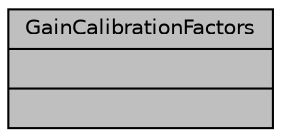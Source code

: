 digraph "GainCalibrationFactors"
{
 // INTERACTIVE_SVG=YES
  bgcolor="transparent";
  edge [fontname="Helvetica",fontsize="10",labelfontname="Helvetica",labelfontsize="10"];
  node [fontname="Helvetica",fontsize="10",shape=record];
  Node1 [label="{GainCalibrationFactors\n||}",height=0.2,width=0.4,color="black", fillcolor="grey75", style="filled", fontcolor="black"];
}
